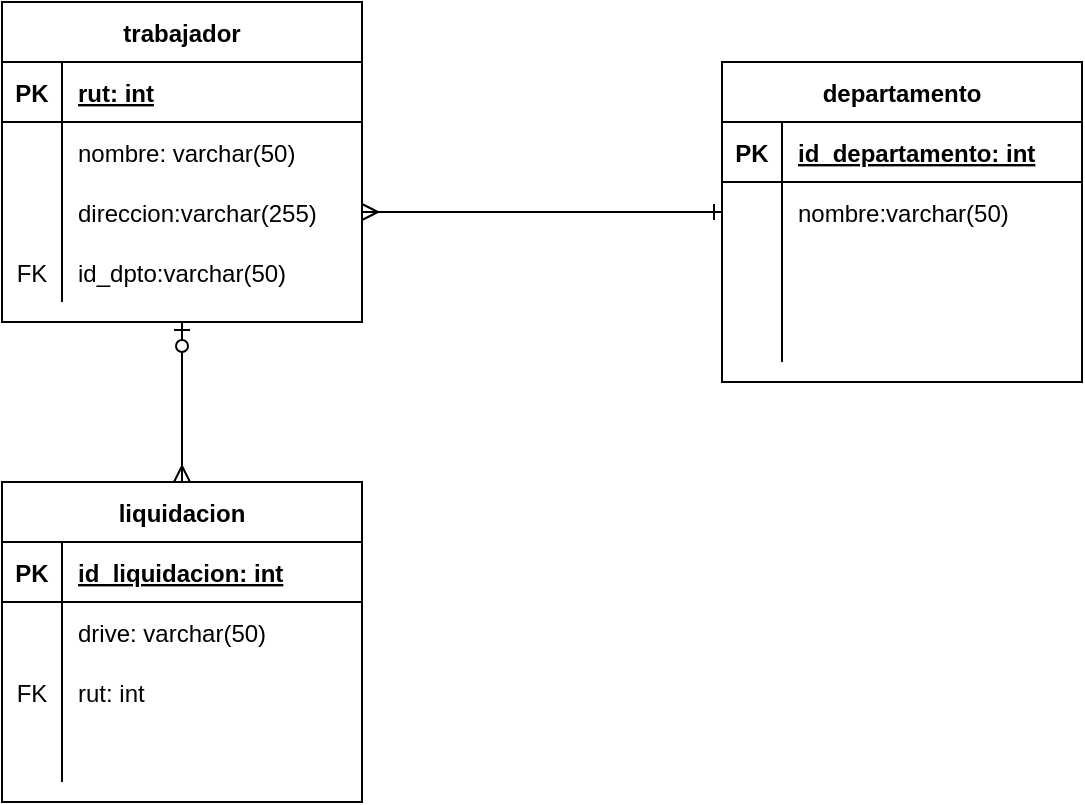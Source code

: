 <mxfile version="13.9.9" type="device"><diagram id="C5RBs43oDa-KdzZeNtuy" name="Page-1"><mxGraphModel dx="868" dy="393" grid="1" gridSize="10" guides="1" tooltips="1" connect="1" arrows="1" fold="1" page="1" pageScale="1" pageWidth="827" pageHeight="1169" math="0" shadow="0"><root><mxCell id="WIyWlLk6GJQsqaUBKTNV-0"/><mxCell id="WIyWlLk6GJQsqaUBKTNV-1" parent="WIyWlLk6GJQsqaUBKTNV-0"/><mxCell id="ZoA5RCvYKVBGBtD6tUts-20" value="trabajador" style="shape=table;startSize=30;container=1;collapsible=1;childLayout=tableLayout;fixedRows=1;rowLines=0;fontStyle=1;align=center;resizeLast=1;" vertex="1" parent="WIyWlLk6GJQsqaUBKTNV-1"><mxGeometry x="90" y="30" width="180" height="160" as="geometry"/></mxCell><mxCell id="ZoA5RCvYKVBGBtD6tUts-21" value="" style="shape=partialRectangle;collapsible=0;dropTarget=0;pointerEvents=0;fillColor=none;top=0;left=0;bottom=1;right=0;points=[[0,0.5],[1,0.5]];portConstraint=eastwest;" vertex="1" parent="ZoA5RCvYKVBGBtD6tUts-20"><mxGeometry y="30" width="180" height="30" as="geometry"/></mxCell><mxCell id="ZoA5RCvYKVBGBtD6tUts-22" value="PK" style="shape=partialRectangle;connectable=0;fillColor=none;top=0;left=0;bottom=0;right=0;fontStyle=1;overflow=hidden;" vertex="1" parent="ZoA5RCvYKVBGBtD6tUts-21"><mxGeometry width="30" height="30" as="geometry"/></mxCell><mxCell id="ZoA5RCvYKVBGBtD6tUts-23" value="rut: int" style="shape=partialRectangle;connectable=0;fillColor=none;top=0;left=0;bottom=0;right=0;align=left;spacingLeft=6;fontStyle=5;overflow=hidden;" vertex="1" parent="ZoA5RCvYKVBGBtD6tUts-21"><mxGeometry x="30" width="150" height="30" as="geometry"/></mxCell><mxCell id="ZoA5RCvYKVBGBtD6tUts-24" value="" style="shape=partialRectangle;collapsible=0;dropTarget=0;pointerEvents=0;fillColor=none;top=0;left=0;bottom=0;right=0;points=[[0,0.5],[1,0.5]];portConstraint=eastwest;" vertex="1" parent="ZoA5RCvYKVBGBtD6tUts-20"><mxGeometry y="60" width="180" height="30" as="geometry"/></mxCell><mxCell id="ZoA5RCvYKVBGBtD6tUts-25" value="" style="shape=partialRectangle;connectable=0;fillColor=none;top=0;left=0;bottom=0;right=0;editable=1;overflow=hidden;" vertex="1" parent="ZoA5RCvYKVBGBtD6tUts-24"><mxGeometry width="30" height="30" as="geometry"/></mxCell><mxCell id="ZoA5RCvYKVBGBtD6tUts-26" value="nombre: varchar(50)" style="shape=partialRectangle;connectable=0;fillColor=none;top=0;left=0;bottom=0;right=0;align=left;spacingLeft=6;overflow=hidden;" vertex="1" parent="ZoA5RCvYKVBGBtD6tUts-24"><mxGeometry x="30" width="150" height="30" as="geometry"/></mxCell><mxCell id="ZoA5RCvYKVBGBtD6tUts-27" value="" style="shape=partialRectangle;collapsible=0;dropTarget=0;pointerEvents=0;fillColor=none;top=0;left=0;bottom=0;right=0;points=[[0,0.5],[1,0.5]];portConstraint=eastwest;" vertex="1" parent="ZoA5RCvYKVBGBtD6tUts-20"><mxGeometry y="90" width="180" height="30" as="geometry"/></mxCell><mxCell id="ZoA5RCvYKVBGBtD6tUts-28" value="" style="shape=partialRectangle;connectable=0;fillColor=none;top=0;left=0;bottom=0;right=0;editable=1;overflow=hidden;" vertex="1" parent="ZoA5RCvYKVBGBtD6tUts-27"><mxGeometry width="30" height="30" as="geometry"/></mxCell><mxCell id="ZoA5RCvYKVBGBtD6tUts-29" value="direccion:varchar(255)" style="shape=partialRectangle;connectable=0;fillColor=none;top=0;left=0;bottom=0;right=0;align=left;spacingLeft=6;overflow=hidden;" vertex="1" parent="ZoA5RCvYKVBGBtD6tUts-27"><mxGeometry x="30" width="150" height="30" as="geometry"/></mxCell><mxCell id="ZoA5RCvYKVBGBtD6tUts-30" value="" style="shape=partialRectangle;collapsible=0;dropTarget=0;pointerEvents=0;fillColor=none;top=0;left=0;bottom=0;right=0;points=[[0,0.5],[1,0.5]];portConstraint=eastwest;" vertex="1" parent="ZoA5RCvYKVBGBtD6tUts-20"><mxGeometry y="120" width="180" height="30" as="geometry"/></mxCell><mxCell id="ZoA5RCvYKVBGBtD6tUts-31" value="FK" style="shape=partialRectangle;connectable=0;fillColor=none;top=0;left=0;bottom=0;right=0;editable=1;overflow=hidden;" vertex="1" parent="ZoA5RCvYKVBGBtD6tUts-30"><mxGeometry width="30" height="30" as="geometry"/></mxCell><mxCell id="ZoA5RCvYKVBGBtD6tUts-32" value="id_dpto:varchar(50)" style="shape=partialRectangle;connectable=0;fillColor=none;top=0;left=0;bottom=0;right=0;align=left;spacingLeft=6;overflow=hidden;" vertex="1" parent="ZoA5RCvYKVBGBtD6tUts-30"><mxGeometry x="30" width="150" height="30" as="geometry"/></mxCell><mxCell id="ZoA5RCvYKVBGBtD6tUts-33" value="liquidacion" style="shape=table;startSize=30;container=1;collapsible=1;childLayout=tableLayout;fixedRows=1;rowLines=0;fontStyle=1;align=center;resizeLast=1;" vertex="1" parent="WIyWlLk6GJQsqaUBKTNV-1"><mxGeometry x="90" y="270" width="180" height="160" as="geometry"/></mxCell><mxCell id="ZoA5RCvYKVBGBtD6tUts-34" value="" style="shape=partialRectangle;collapsible=0;dropTarget=0;pointerEvents=0;fillColor=none;top=0;left=0;bottom=1;right=0;points=[[0,0.5],[1,0.5]];portConstraint=eastwest;" vertex="1" parent="ZoA5RCvYKVBGBtD6tUts-33"><mxGeometry y="30" width="180" height="30" as="geometry"/></mxCell><mxCell id="ZoA5RCvYKVBGBtD6tUts-35" value="PK" style="shape=partialRectangle;connectable=0;fillColor=none;top=0;left=0;bottom=0;right=0;fontStyle=1;overflow=hidden;" vertex="1" parent="ZoA5RCvYKVBGBtD6tUts-34"><mxGeometry width="30" height="30" as="geometry"/></mxCell><mxCell id="ZoA5RCvYKVBGBtD6tUts-36" value="id_liquidacion: int" style="shape=partialRectangle;connectable=0;fillColor=none;top=0;left=0;bottom=0;right=0;align=left;spacingLeft=6;fontStyle=5;overflow=hidden;" vertex="1" parent="ZoA5RCvYKVBGBtD6tUts-34"><mxGeometry x="30" width="150" height="30" as="geometry"/></mxCell><mxCell id="ZoA5RCvYKVBGBtD6tUts-37" value="" style="shape=partialRectangle;collapsible=0;dropTarget=0;pointerEvents=0;fillColor=none;top=0;left=0;bottom=0;right=0;points=[[0,0.5],[1,0.5]];portConstraint=eastwest;" vertex="1" parent="ZoA5RCvYKVBGBtD6tUts-33"><mxGeometry y="60" width="180" height="30" as="geometry"/></mxCell><mxCell id="ZoA5RCvYKVBGBtD6tUts-38" value="" style="shape=partialRectangle;connectable=0;fillColor=none;top=0;left=0;bottom=0;right=0;editable=1;overflow=hidden;" vertex="1" parent="ZoA5RCvYKVBGBtD6tUts-37"><mxGeometry width="30" height="30" as="geometry"/></mxCell><mxCell id="ZoA5RCvYKVBGBtD6tUts-39" value="drive: varchar(50)" style="shape=partialRectangle;connectable=0;fillColor=none;top=0;left=0;bottom=0;right=0;align=left;spacingLeft=6;overflow=hidden;" vertex="1" parent="ZoA5RCvYKVBGBtD6tUts-37"><mxGeometry x="30" width="150" height="30" as="geometry"/></mxCell><mxCell id="ZoA5RCvYKVBGBtD6tUts-40" value="" style="shape=partialRectangle;collapsible=0;dropTarget=0;pointerEvents=0;fillColor=none;top=0;left=0;bottom=0;right=0;points=[[0,0.5],[1,0.5]];portConstraint=eastwest;" vertex="1" parent="ZoA5RCvYKVBGBtD6tUts-33"><mxGeometry y="90" width="180" height="30" as="geometry"/></mxCell><mxCell id="ZoA5RCvYKVBGBtD6tUts-41" value="FK" style="shape=partialRectangle;connectable=0;fillColor=none;top=0;left=0;bottom=0;right=0;editable=1;overflow=hidden;" vertex="1" parent="ZoA5RCvYKVBGBtD6tUts-40"><mxGeometry width="30" height="30" as="geometry"/></mxCell><mxCell id="ZoA5RCvYKVBGBtD6tUts-42" value="rut: int" style="shape=partialRectangle;connectable=0;fillColor=none;top=0;left=0;bottom=0;right=0;align=left;spacingLeft=6;overflow=hidden;" vertex="1" parent="ZoA5RCvYKVBGBtD6tUts-40"><mxGeometry x="30" width="150" height="30" as="geometry"/></mxCell><mxCell id="ZoA5RCvYKVBGBtD6tUts-43" value="" style="shape=partialRectangle;collapsible=0;dropTarget=0;pointerEvents=0;fillColor=none;top=0;left=0;bottom=0;right=0;points=[[0,0.5],[1,0.5]];portConstraint=eastwest;" vertex="1" parent="ZoA5RCvYKVBGBtD6tUts-33"><mxGeometry y="120" width="180" height="30" as="geometry"/></mxCell><mxCell id="ZoA5RCvYKVBGBtD6tUts-44" value="" style="shape=partialRectangle;connectable=0;fillColor=none;top=0;left=0;bottom=0;right=0;editable=1;overflow=hidden;" vertex="1" parent="ZoA5RCvYKVBGBtD6tUts-43"><mxGeometry width="30" height="30" as="geometry"/></mxCell><mxCell id="ZoA5RCvYKVBGBtD6tUts-45" value="" style="shape=partialRectangle;connectable=0;fillColor=none;top=0;left=0;bottom=0;right=0;align=left;spacingLeft=6;overflow=hidden;" vertex="1" parent="ZoA5RCvYKVBGBtD6tUts-43"><mxGeometry x="30" width="150" height="30" as="geometry"/></mxCell><mxCell id="ZoA5RCvYKVBGBtD6tUts-46" value="departamento" style="shape=table;startSize=30;container=1;collapsible=1;childLayout=tableLayout;fixedRows=1;rowLines=0;fontStyle=1;align=center;resizeLast=1;" vertex="1" parent="WIyWlLk6GJQsqaUBKTNV-1"><mxGeometry x="450" y="60" width="180" height="160" as="geometry"/></mxCell><mxCell id="ZoA5RCvYKVBGBtD6tUts-47" value="" style="shape=partialRectangle;collapsible=0;dropTarget=0;pointerEvents=0;fillColor=none;top=0;left=0;bottom=1;right=0;points=[[0,0.5],[1,0.5]];portConstraint=eastwest;" vertex="1" parent="ZoA5RCvYKVBGBtD6tUts-46"><mxGeometry y="30" width="180" height="30" as="geometry"/></mxCell><mxCell id="ZoA5RCvYKVBGBtD6tUts-48" value="PK" style="shape=partialRectangle;connectable=0;fillColor=none;top=0;left=0;bottom=0;right=0;fontStyle=1;overflow=hidden;" vertex="1" parent="ZoA5RCvYKVBGBtD6tUts-47"><mxGeometry width="30" height="30" as="geometry"/></mxCell><mxCell id="ZoA5RCvYKVBGBtD6tUts-49" value="id_departamento: int" style="shape=partialRectangle;connectable=0;fillColor=none;top=0;left=0;bottom=0;right=0;align=left;spacingLeft=6;fontStyle=5;overflow=hidden;" vertex="1" parent="ZoA5RCvYKVBGBtD6tUts-47"><mxGeometry x="30" width="150" height="30" as="geometry"/></mxCell><mxCell id="ZoA5RCvYKVBGBtD6tUts-50" value="" style="shape=partialRectangle;collapsible=0;dropTarget=0;pointerEvents=0;fillColor=none;top=0;left=0;bottom=0;right=0;points=[[0,0.5],[1,0.5]];portConstraint=eastwest;" vertex="1" parent="ZoA5RCvYKVBGBtD6tUts-46"><mxGeometry y="60" width="180" height="30" as="geometry"/></mxCell><mxCell id="ZoA5RCvYKVBGBtD6tUts-51" value="" style="shape=partialRectangle;connectable=0;fillColor=none;top=0;left=0;bottom=0;right=0;editable=1;overflow=hidden;" vertex="1" parent="ZoA5RCvYKVBGBtD6tUts-50"><mxGeometry width="30" height="30" as="geometry"/></mxCell><mxCell id="ZoA5RCvYKVBGBtD6tUts-52" value="nombre:varchar(50)" style="shape=partialRectangle;connectable=0;fillColor=none;top=0;left=0;bottom=0;right=0;align=left;spacingLeft=6;overflow=hidden;" vertex="1" parent="ZoA5RCvYKVBGBtD6tUts-50"><mxGeometry x="30" width="150" height="30" as="geometry"/></mxCell><mxCell id="ZoA5RCvYKVBGBtD6tUts-53" value="" style="shape=partialRectangle;collapsible=0;dropTarget=0;pointerEvents=0;fillColor=none;top=0;left=0;bottom=0;right=0;points=[[0,0.5],[1,0.5]];portConstraint=eastwest;" vertex="1" parent="ZoA5RCvYKVBGBtD6tUts-46"><mxGeometry y="90" width="180" height="30" as="geometry"/></mxCell><mxCell id="ZoA5RCvYKVBGBtD6tUts-54" value="" style="shape=partialRectangle;connectable=0;fillColor=none;top=0;left=0;bottom=0;right=0;editable=1;overflow=hidden;" vertex="1" parent="ZoA5RCvYKVBGBtD6tUts-53"><mxGeometry width="30" height="30" as="geometry"/></mxCell><mxCell id="ZoA5RCvYKVBGBtD6tUts-55" value="" style="shape=partialRectangle;connectable=0;fillColor=none;top=0;left=0;bottom=0;right=0;align=left;spacingLeft=6;overflow=hidden;" vertex="1" parent="ZoA5RCvYKVBGBtD6tUts-53"><mxGeometry x="30" width="150" height="30" as="geometry"/></mxCell><mxCell id="ZoA5RCvYKVBGBtD6tUts-56" value="" style="shape=partialRectangle;collapsible=0;dropTarget=0;pointerEvents=0;fillColor=none;top=0;left=0;bottom=0;right=0;points=[[0,0.5],[1,0.5]];portConstraint=eastwest;" vertex="1" parent="ZoA5RCvYKVBGBtD6tUts-46"><mxGeometry y="120" width="180" height="30" as="geometry"/></mxCell><mxCell id="ZoA5RCvYKVBGBtD6tUts-57" value="" style="shape=partialRectangle;connectable=0;fillColor=none;top=0;left=0;bottom=0;right=0;editable=1;overflow=hidden;" vertex="1" parent="ZoA5RCvYKVBGBtD6tUts-56"><mxGeometry width="30" height="30" as="geometry"/></mxCell><mxCell id="ZoA5RCvYKVBGBtD6tUts-58" value="" style="shape=partialRectangle;connectable=0;fillColor=none;top=0;left=0;bottom=0;right=0;align=left;spacingLeft=6;overflow=hidden;" vertex="1" parent="ZoA5RCvYKVBGBtD6tUts-56"><mxGeometry x="30" width="150" height="30" as="geometry"/></mxCell><mxCell id="ZoA5RCvYKVBGBtD6tUts-59" style="edgeStyle=orthogonalEdgeStyle;rounded=0;orthogonalLoop=1;jettySize=auto;html=1;exitX=1;exitY=0.5;exitDx=0;exitDy=0;entryX=0;entryY=0.5;entryDx=0;entryDy=0;endArrow=ERone;endFill=0;startArrow=ERmany;startFill=0;" edge="1" parent="WIyWlLk6GJQsqaUBKTNV-1" source="ZoA5RCvYKVBGBtD6tUts-27" target="ZoA5RCvYKVBGBtD6tUts-50"><mxGeometry relative="1" as="geometry"/></mxCell><mxCell id="ZoA5RCvYKVBGBtD6tUts-60" style="edgeStyle=orthogonalEdgeStyle;rounded=0;orthogonalLoop=1;jettySize=auto;html=1;exitX=0.5;exitY=1;exitDx=0;exitDy=0;entryX=0.5;entryY=0;entryDx=0;entryDy=0;endArrow=ERmany;endFill=0;startArrow=ERzeroToOne;startFill=1;" edge="1" parent="WIyWlLk6GJQsqaUBKTNV-1" source="ZoA5RCvYKVBGBtD6tUts-20" target="ZoA5RCvYKVBGBtD6tUts-33"><mxGeometry relative="1" as="geometry"><mxPoint x="200" y="204" as="sourcePoint"/><mxPoint x="300" y="174" as="targetPoint"/></mxGeometry></mxCell></root></mxGraphModel></diagram></mxfile>